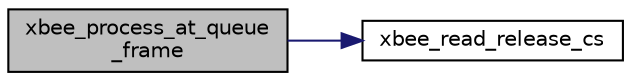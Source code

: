 digraph "xbee_process_at_queue_frame"
{
  edge [fontname="Helvetica",fontsize="10",labelfontname="Helvetica",labelfontsize="10"];
  node [fontname="Helvetica",fontsize="10",shape=record];
  rankdir="LR";
  Node1 [label="xbee_process_at_queue\l_frame",height=0.2,width=0.4,color="black", fillcolor="grey75", style="filled", fontcolor="black"];
  Node1 -> Node2 [color="midnightblue",fontsize="10",style="solid",fontname="Helvetica"];
  Node2 [label="xbee_read_release_cs",height=0.2,width=0.4,color="black", fillcolor="white", style="filled",URL="$group___x_b_e_e.html#ga13d35e4fc0efbce1a806d18067be08f9",tooltip="Reading data from SPI with releasing CS in the end. "];
}
